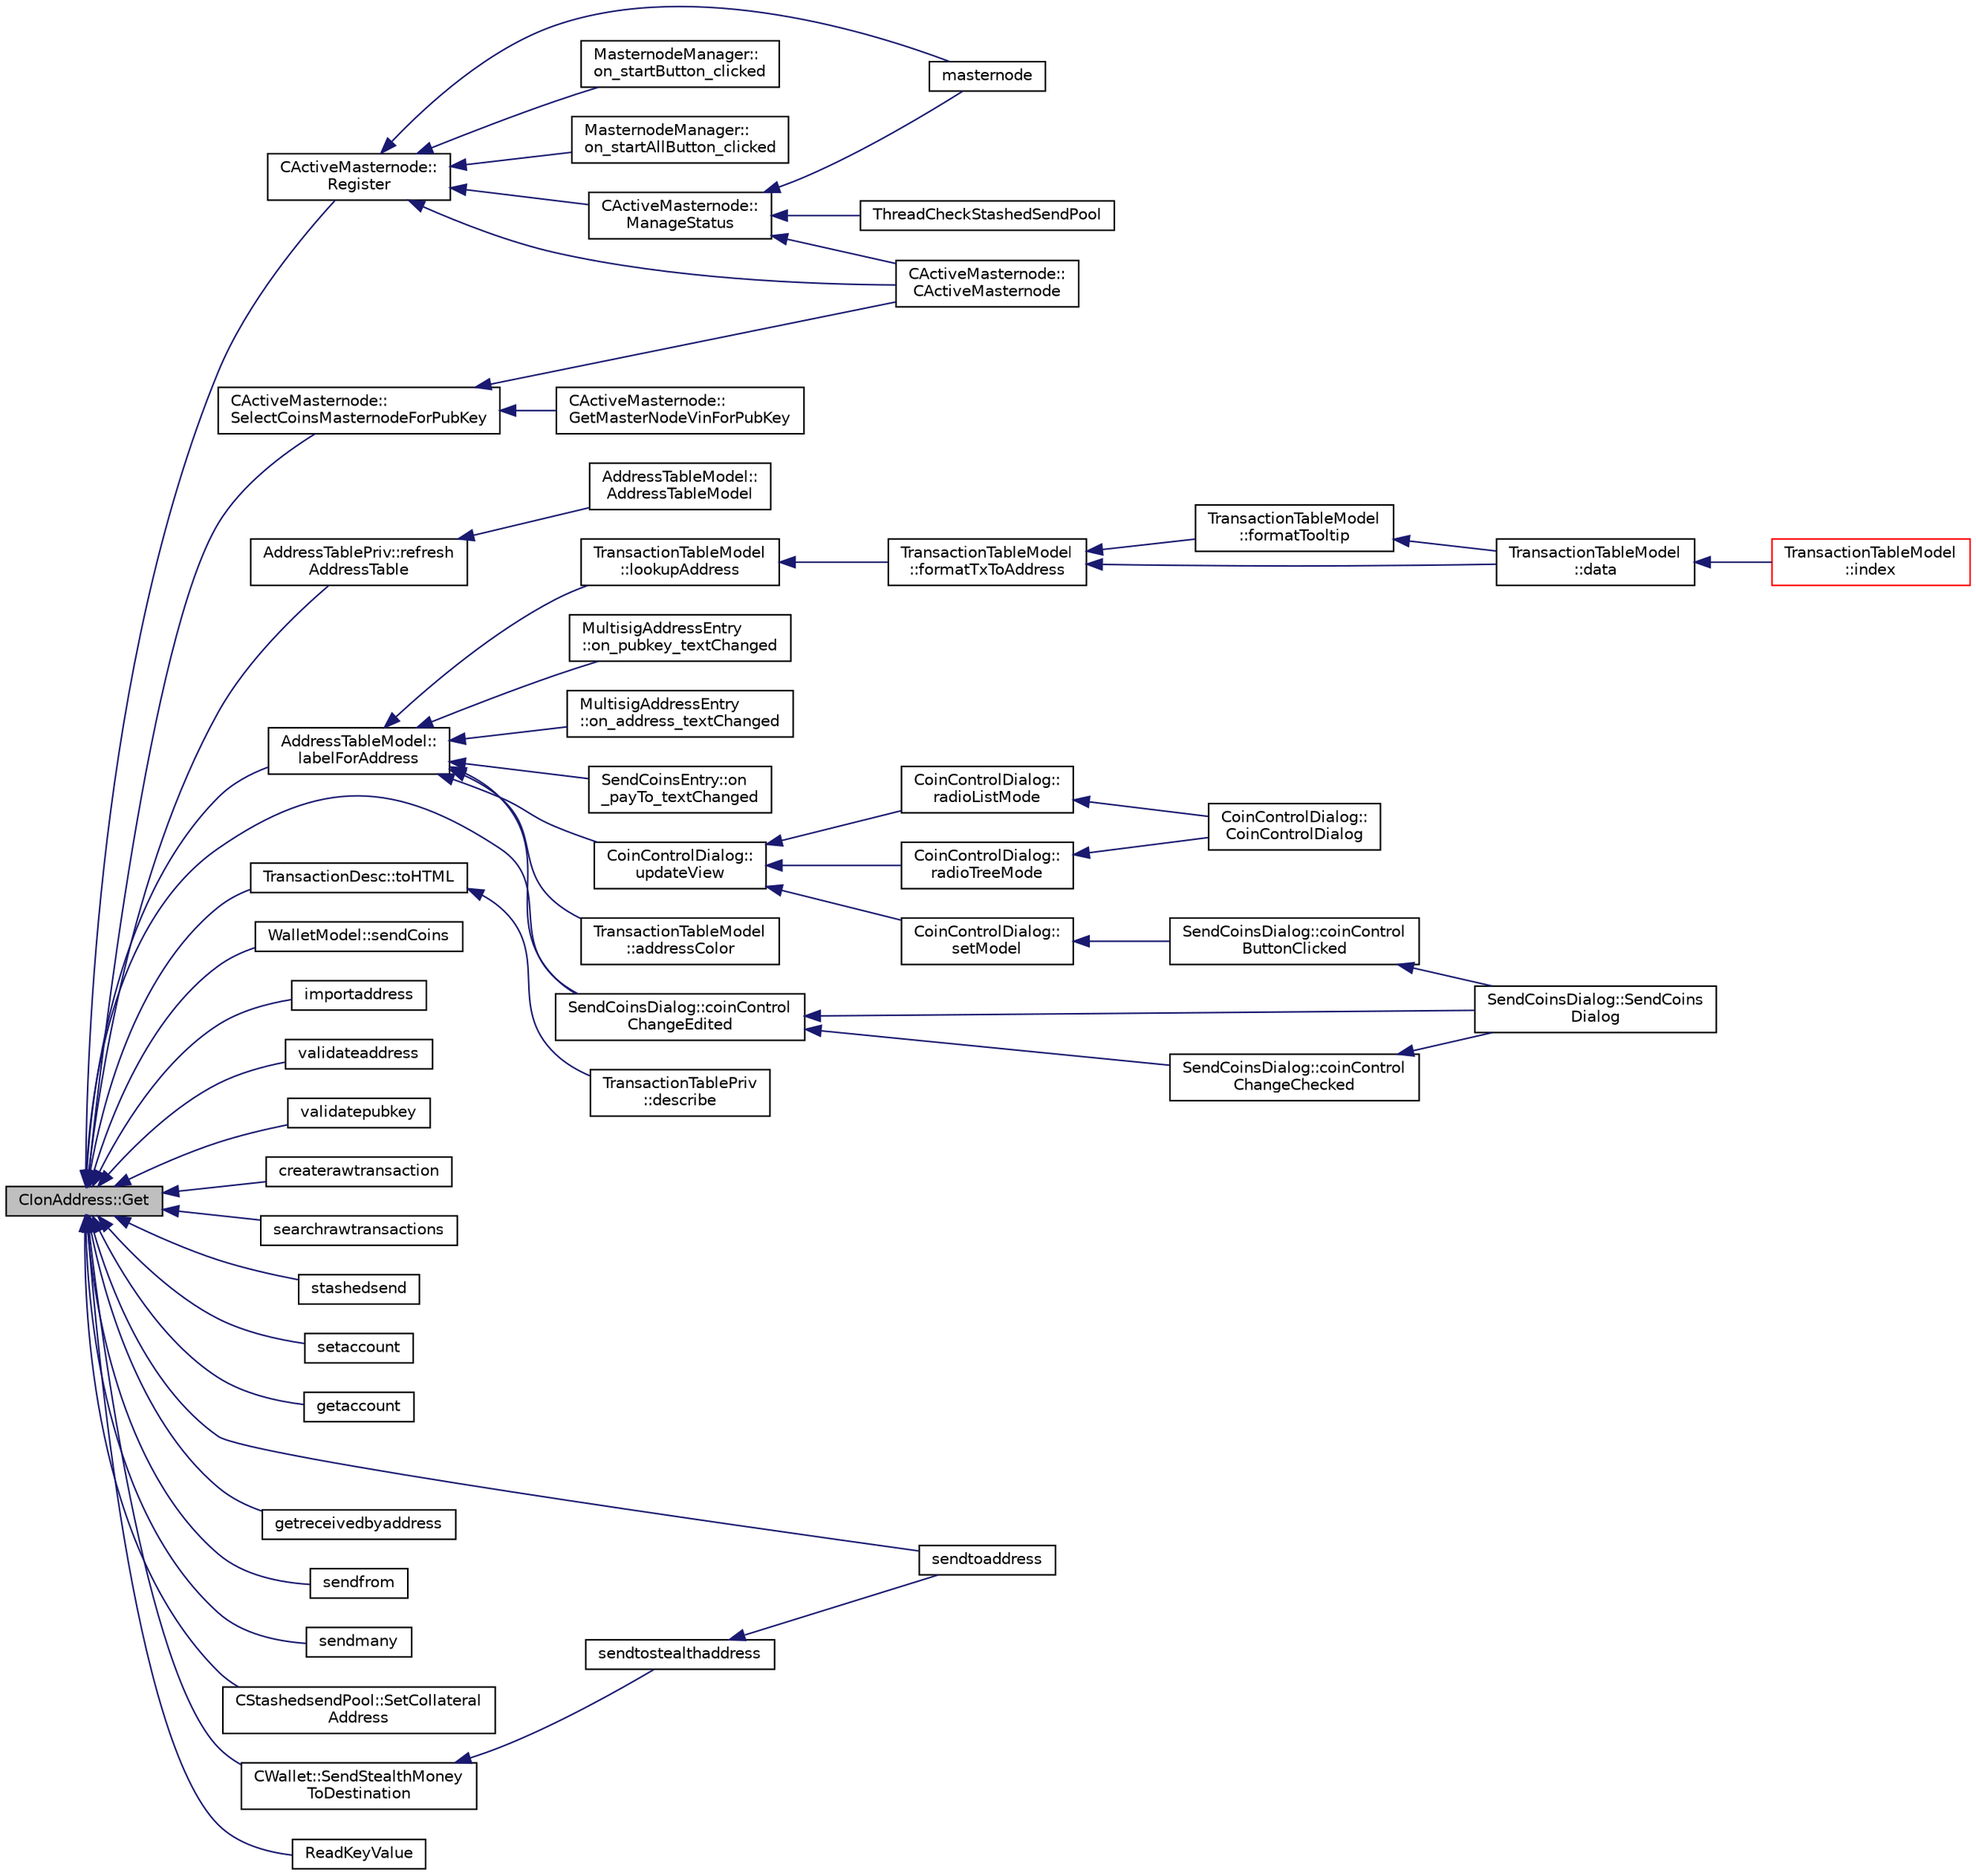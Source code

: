 digraph "CIonAddress::Get"
{
  edge [fontname="Helvetica",fontsize="10",labelfontname="Helvetica",labelfontsize="10"];
  node [fontname="Helvetica",fontsize="10",shape=record];
  rankdir="LR";
  Node31 [label="CIonAddress::Get",height=0.2,width=0.4,color="black", fillcolor="grey75", style="filled", fontcolor="black"];
  Node31 -> Node32 [dir="back",color="midnightblue",fontsize="10",style="solid",fontname="Helvetica"];
  Node32 [label="CActiveMasternode::\lRegister",height=0.2,width=0.4,color="black", fillcolor="white", style="filled",URL="$class_c_active_masternode.html#aacd8f048772ab4f9908c11d29727063d",tooltip="Register remote Masternode. "];
  Node32 -> Node33 [dir="back",color="midnightblue",fontsize="10",style="solid",fontname="Helvetica"];
  Node33 [label="CActiveMasternode::\lManageStatus",height=0.2,width=0.4,color="black", fillcolor="white", style="filled",URL="$class_c_active_masternode.html#a8004b3b2100da7dcfedbd1e959633e51"];
  Node33 -> Node34 [dir="back",color="midnightblue",fontsize="10",style="solid",fontname="Helvetica"];
  Node34 [label="CActiveMasternode::\lCActiveMasternode",height=0.2,width=0.4,color="black", fillcolor="white", style="filled",URL="$class_c_active_masternode.html#a7ffb946d1b2aad0054d3b3efce8c0543"];
  Node33 -> Node35 [dir="back",color="midnightblue",fontsize="10",style="solid",fontname="Helvetica"];
  Node35 [label="masternode",height=0.2,width=0.4,color="black", fillcolor="white", style="filled",URL="$rpcstashedsend_8cpp.html#a30609e443aeb47c29ed0878d16b1b5e1"];
  Node33 -> Node36 [dir="back",color="midnightblue",fontsize="10",style="solid",fontname="Helvetica"];
  Node36 [label="ThreadCheckStashedSendPool",height=0.2,width=0.4,color="black", fillcolor="white", style="filled",URL="$stashedsend_8h.html#ab583ddc86effded8432ea5387f77d883"];
  Node32 -> Node34 [dir="back",color="midnightblue",fontsize="10",style="solid",fontname="Helvetica"];
  Node32 -> Node37 [dir="back",color="midnightblue",fontsize="10",style="solid",fontname="Helvetica"];
  Node37 [label="MasternodeManager::\lon_startButton_clicked",height=0.2,width=0.4,color="black", fillcolor="white", style="filled",URL="$class_masternode_manager.html#a83f5cf149fdaf6d7fce1a3378611c3f9"];
  Node32 -> Node38 [dir="back",color="midnightblue",fontsize="10",style="solid",fontname="Helvetica"];
  Node38 [label="MasternodeManager::\lon_startAllButton_clicked",height=0.2,width=0.4,color="black", fillcolor="white", style="filled",URL="$class_masternode_manager.html#aad77095fab625d3a02afa52696f64e2f"];
  Node32 -> Node35 [dir="back",color="midnightblue",fontsize="10",style="solid",fontname="Helvetica"];
  Node31 -> Node39 [dir="back",color="midnightblue",fontsize="10",style="solid",fontname="Helvetica"];
  Node39 [label="CActiveMasternode::\lSelectCoinsMasternodeForPubKey",height=0.2,width=0.4,color="black", fillcolor="white", style="filled",URL="$class_c_active_masternode.html#aefe3cf727f6f6407da78d41afe9846d0"];
  Node39 -> Node40 [dir="back",color="midnightblue",fontsize="10",style="solid",fontname="Helvetica"];
  Node40 [label="CActiveMasternode::\lGetMasterNodeVinForPubKey",height=0.2,width=0.4,color="black", fillcolor="white", style="filled",URL="$class_c_active_masternode.html#ada17e6bbfd69a3acf166b49c10365da4"];
  Node39 -> Node34 [dir="back",color="midnightblue",fontsize="10",style="solid",fontname="Helvetica"];
  Node31 -> Node41 [dir="back",color="midnightblue",fontsize="10",style="solid",fontname="Helvetica"];
  Node41 [label="AddressTablePriv::refresh\lAddressTable",height=0.2,width=0.4,color="black", fillcolor="white", style="filled",URL="$class_address_table_priv.html#af093c98444e8f734e08cfc2ce5b9b116"];
  Node41 -> Node42 [dir="back",color="midnightblue",fontsize="10",style="solid",fontname="Helvetica"];
  Node42 [label="AddressTableModel::\lAddressTableModel",height=0.2,width=0.4,color="black", fillcolor="white", style="filled",URL="$class_address_table_model.html#a273787011f7e387cc68b8282539fb9ef"];
  Node31 -> Node43 [dir="back",color="midnightblue",fontsize="10",style="solid",fontname="Helvetica"];
  Node43 [label="AddressTableModel::\llabelForAddress",height=0.2,width=0.4,color="black", fillcolor="white", style="filled",URL="$class_address_table_model.html#afcdbfc17ac480f5a57382cbcf096ccb3"];
  Node43 -> Node44 [dir="back",color="midnightblue",fontsize="10",style="solid",fontname="Helvetica"];
  Node44 [label="CoinControlDialog::\lupdateView",height=0.2,width=0.4,color="black", fillcolor="white", style="filled",URL="$class_coin_control_dialog.html#aadea33050e5c1efd5eae8d2fcfa721f9"];
  Node44 -> Node45 [dir="back",color="midnightblue",fontsize="10",style="solid",fontname="Helvetica"];
  Node45 [label="CoinControlDialog::\lsetModel",height=0.2,width=0.4,color="black", fillcolor="white", style="filled",URL="$class_coin_control_dialog.html#a4c34a48574814089c54f763a22f5317a"];
  Node45 -> Node46 [dir="back",color="midnightblue",fontsize="10",style="solid",fontname="Helvetica"];
  Node46 [label="SendCoinsDialog::coinControl\lButtonClicked",height=0.2,width=0.4,color="black", fillcolor="white", style="filled",URL="$class_send_coins_dialog.html#a59d757d9e4bea5b380eb480fd79cfb49"];
  Node46 -> Node47 [dir="back",color="midnightblue",fontsize="10",style="solid",fontname="Helvetica"];
  Node47 [label="SendCoinsDialog::SendCoins\lDialog",height=0.2,width=0.4,color="black", fillcolor="white", style="filled",URL="$class_send_coins_dialog.html#a0df5bc29d1df68eda44826651afc595f"];
  Node44 -> Node48 [dir="back",color="midnightblue",fontsize="10",style="solid",fontname="Helvetica"];
  Node48 [label="CoinControlDialog::\lradioTreeMode",height=0.2,width=0.4,color="black", fillcolor="white", style="filled",URL="$class_coin_control_dialog.html#a1990d478f3ffba666c358a4f1bd395ec"];
  Node48 -> Node49 [dir="back",color="midnightblue",fontsize="10",style="solid",fontname="Helvetica"];
  Node49 [label="CoinControlDialog::\lCoinControlDialog",height=0.2,width=0.4,color="black", fillcolor="white", style="filled",URL="$class_coin_control_dialog.html#a0945e59c25f956fdab199dbaf252eff5"];
  Node44 -> Node50 [dir="back",color="midnightblue",fontsize="10",style="solid",fontname="Helvetica"];
  Node50 [label="CoinControlDialog::\lradioListMode",height=0.2,width=0.4,color="black", fillcolor="white", style="filled",URL="$class_coin_control_dialog.html#a775c6d290cb63667a434b09072094533"];
  Node50 -> Node49 [dir="back",color="midnightblue",fontsize="10",style="solid",fontname="Helvetica"];
  Node43 -> Node51 [dir="back",color="midnightblue",fontsize="10",style="solid",fontname="Helvetica"];
  Node51 [label="MultisigAddressEntry\l::on_pubkey_textChanged",height=0.2,width=0.4,color="black", fillcolor="white", style="filled",URL="$class_multisig_address_entry.html#addaaabad7c692f4be0255d3969ccb6c0"];
  Node43 -> Node52 [dir="back",color="midnightblue",fontsize="10",style="solid",fontname="Helvetica"];
  Node52 [label="MultisigAddressEntry\l::on_address_textChanged",height=0.2,width=0.4,color="black", fillcolor="white", style="filled",URL="$class_multisig_address_entry.html#a0a0e76713ced1bab5e59dd81546a7de8"];
  Node43 -> Node53 [dir="back",color="midnightblue",fontsize="10",style="solid",fontname="Helvetica"];
  Node53 [label="SendCoinsDialog::coinControl\lChangeEdited",height=0.2,width=0.4,color="black", fillcolor="white", style="filled",URL="$class_send_coins_dialog.html#a1f419f2381bce2ae9b4a7bd140f25a4e"];
  Node53 -> Node47 [dir="back",color="midnightblue",fontsize="10",style="solid",fontname="Helvetica"];
  Node53 -> Node54 [dir="back",color="midnightblue",fontsize="10",style="solid",fontname="Helvetica"];
  Node54 [label="SendCoinsDialog::coinControl\lChangeChecked",height=0.2,width=0.4,color="black", fillcolor="white", style="filled",URL="$class_send_coins_dialog.html#a21224b0dedf14f7a6c05174bff9dea65"];
  Node54 -> Node47 [dir="back",color="midnightblue",fontsize="10",style="solid",fontname="Helvetica"];
  Node43 -> Node55 [dir="back",color="midnightblue",fontsize="10",style="solid",fontname="Helvetica"];
  Node55 [label="SendCoinsEntry::on\l_payTo_textChanged",height=0.2,width=0.4,color="black", fillcolor="white", style="filled",URL="$class_send_coins_entry.html#a73088d2789e8ced5de3a0597fb1f30c5"];
  Node43 -> Node56 [dir="back",color="midnightblue",fontsize="10",style="solid",fontname="Helvetica"];
  Node56 [label="TransactionTableModel\l::lookupAddress",height=0.2,width=0.4,color="black", fillcolor="white", style="filled",URL="$class_transaction_table_model.html#af13204a63b9901c0d9aeb9f43f915001"];
  Node56 -> Node57 [dir="back",color="midnightblue",fontsize="10",style="solid",fontname="Helvetica"];
  Node57 [label="TransactionTableModel\l::formatTxToAddress",height=0.2,width=0.4,color="black", fillcolor="white", style="filled",URL="$class_transaction_table_model.html#ada92bead83848f3ec231833e5964c27f"];
  Node57 -> Node58 [dir="back",color="midnightblue",fontsize="10",style="solid",fontname="Helvetica"];
  Node58 [label="TransactionTableModel\l::formatTooltip",height=0.2,width=0.4,color="black", fillcolor="white", style="filled",URL="$class_transaction_table_model.html#a535a0f50a4404a73194e02c3c09e13c0"];
  Node58 -> Node59 [dir="back",color="midnightblue",fontsize="10",style="solid",fontname="Helvetica"];
  Node59 [label="TransactionTableModel\l::data",height=0.2,width=0.4,color="black", fillcolor="white", style="filled",URL="$class_transaction_table_model.html#a02173c31b6014bff182e320217e30e10"];
  Node59 -> Node60 [dir="back",color="midnightblue",fontsize="10",style="solid",fontname="Helvetica"];
  Node60 [label="TransactionTableModel\l::index",height=0.2,width=0.4,color="red", fillcolor="white", style="filled",URL="$class_transaction_table_model.html#af3a9a49314f80268a77a704f7f028905"];
  Node57 -> Node59 [dir="back",color="midnightblue",fontsize="10",style="solid",fontname="Helvetica"];
  Node43 -> Node68 [dir="back",color="midnightblue",fontsize="10",style="solid",fontname="Helvetica"];
  Node68 [label="TransactionTableModel\l::addressColor",height=0.2,width=0.4,color="black", fillcolor="white", style="filled",URL="$class_transaction_table_model.html#a4350aca09ceca354956d9a00514c627a"];
  Node31 -> Node53 [dir="back",color="midnightblue",fontsize="10",style="solid",fontname="Helvetica"];
  Node31 -> Node69 [dir="back",color="midnightblue",fontsize="10",style="solid",fontname="Helvetica"];
  Node69 [label="TransactionDesc::toHTML",height=0.2,width=0.4,color="black", fillcolor="white", style="filled",URL="$class_transaction_desc.html#ab7c9dbb2048aae121dd9d75df86e64f4"];
  Node69 -> Node70 [dir="back",color="midnightblue",fontsize="10",style="solid",fontname="Helvetica"];
  Node70 [label="TransactionTablePriv\l::describe",height=0.2,width=0.4,color="black", fillcolor="white", style="filled",URL="$class_transaction_table_priv.html#ab08d44e16bf6dd95b5b83959b3013780"];
  Node31 -> Node71 [dir="back",color="midnightblue",fontsize="10",style="solid",fontname="Helvetica"];
  Node71 [label="WalletModel::sendCoins",height=0.2,width=0.4,color="black", fillcolor="white", style="filled",URL="$class_wallet_model.html#a053fb3ff2b8b0347f83e6bb591126746"];
  Node31 -> Node72 [dir="back",color="midnightblue",fontsize="10",style="solid",fontname="Helvetica"];
  Node72 [label="importaddress",height=0.2,width=0.4,color="black", fillcolor="white", style="filled",URL="$rpcdump_8cpp.html#a457bc572859c8265c72a0afd1a6db56c"];
  Node31 -> Node73 [dir="back",color="midnightblue",fontsize="10",style="solid",fontname="Helvetica"];
  Node73 [label="validateaddress",height=0.2,width=0.4,color="black", fillcolor="white", style="filled",URL="$rpcmisc_8cpp.html#aea4124dcc1390de557db6128da0697f4"];
  Node31 -> Node74 [dir="back",color="midnightblue",fontsize="10",style="solid",fontname="Helvetica"];
  Node74 [label="validatepubkey",height=0.2,width=0.4,color="black", fillcolor="white", style="filled",URL="$rpcmisc_8cpp.html#a32620752527477f4bac811a7db5ab35b"];
  Node31 -> Node75 [dir="back",color="midnightblue",fontsize="10",style="solid",fontname="Helvetica"];
  Node75 [label="createrawtransaction",height=0.2,width=0.4,color="black", fillcolor="white", style="filled",URL="$rpcrawtransaction_8cpp.html#a7924d2aa3d68d890b82773445e0d949e"];
  Node31 -> Node76 [dir="back",color="midnightblue",fontsize="10",style="solid",fontname="Helvetica"];
  Node76 [label="searchrawtransactions",height=0.2,width=0.4,color="black", fillcolor="white", style="filled",URL="$rpcrawtransaction_8cpp.html#ae119520f4c7a75fcaf31fbfaf8dff482"];
  Node31 -> Node77 [dir="back",color="midnightblue",fontsize="10",style="solid",fontname="Helvetica"];
  Node77 [label="stashedsend",height=0.2,width=0.4,color="black", fillcolor="white", style="filled",URL="$rpcstashedsend_8cpp.html#a5a7cb1ad55aeaa8bcbb5172e9153a75a"];
  Node31 -> Node78 [dir="back",color="midnightblue",fontsize="10",style="solid",fontname="Helvetica"];
  Node78 [label="setaccount",height=0.2,width=0.4,color="black", fillcolor="white", style="filled",URL="$rpcwallet_8cpp.html#a6bf0dc200554f841a4549a2e5087f699"];
  Node31 -> Node79 [dir="back",color="midnightblue",fontsize="10",style="solid",fontname="Helvetica"];
  Node79 [label="getaccount",height=0.2,width=0.4,color="black", fillcolor="white", style="filled",URL="$rpcwallet_8cpp.html#ae8b2f525d311992d732a971b6333c8ea"];
  Node31 -> Node80 [dir="back",color="midnightblue",fontsize="10",style="solid",fontname="Helvetica"];
  Node80 [label="sendtoaddress",height=0.2,width=0.4,color="black", fillcolor="white", style="filled",URL="$rpcwallet_8cpp.html#a134064858f9cfa4775a6ae34cac2b133"];
  Node31 -> Node81 [dir="back",color="midnightblue",fontsize="10",style="solid",fontname="Helvetica"];
  Node81 [label="getreceivedbyaddress",height=0.2,width=0.4,color="black", fillcolor="white", style="filled",URL="$rpcwallet_8cpp.html#abbb6475509aa2e69844f0b3a8bcb422a"];
  Node31 -> Node82 [dir="back",color="midnightblue",fontsize="10",style="solid",fontname="Helvetica"];
  Node82 [label="sendfrom",height=0.2,width=0.4,color="black", fillcolor="white", style="filled",URL="$rpcwallet_8cpp.html#a845eaefd9ec7752b1145c183205524d0"];
  Node31 -> Node83 [dir="back",color="midnightblue",fontsize="10",style="solid",fontname="Helvetica"];
  Node83 [label="sendmany",height=0.2,width=0.4,color="black", fillcolor="white", style="filled",URL="$rpcwallet_8cpp.html#adeb5f23f20fb4e589dab23cadf75c92d"];
  Node31 -> Node84 [dir="back",color="midnightblue",fontsize="10",style="solid",fontname="Helvetica"];
  Node84 [label="CStashedsendPool::SetCollateral\lAddress",height=0.2,width=0.4,color="black", fillcolor="white", style="filled",URL="$class_c_stashedsend_pool.html#a562858f74088b5b506c399c353efee5b"];
  Node31 -> Node85 [dir="back",color="midnightblue",fontsize="10",style="solid",fontname="Helvetica"];
  Node85 [label="CWallet::SendStealthMoney\lToDestination",height=0.2,width=0.4,color="black", fillcolor="white", style="filled",URL="$class_c_wallet.html#afce932bf3aa678046ab75eccff004858"];
  Node85 -> Node86 [dir="back",color="midnightblue",fontsize="10",style="solid",fontname="Helvetica"];
  Node86 [label="sendtostealthaddress",height=0.2,width=0.4,color="black", fillcolor="white", style="filled",URL="$rpcwallet_8cpp.html#ad901105908c7eea072067a49643a906e"];
  Node86 -> Node80 [dir="back",color="midnightblue",fontsize="10",style="solid",fontname="Helvetica"];
  Node31 -> Node87 [dir="back",color="midnightblue",fontsize="10",style="solid",fontname="Helvetica"];
  Node87 [label="ReadKeyValue",height=0.2,width=0.4,color="black", fillcolor="white", style="filled",URL="$walletdb_8cpp.html#ad1f171cf096f5479805a06fc20480343"];
}
